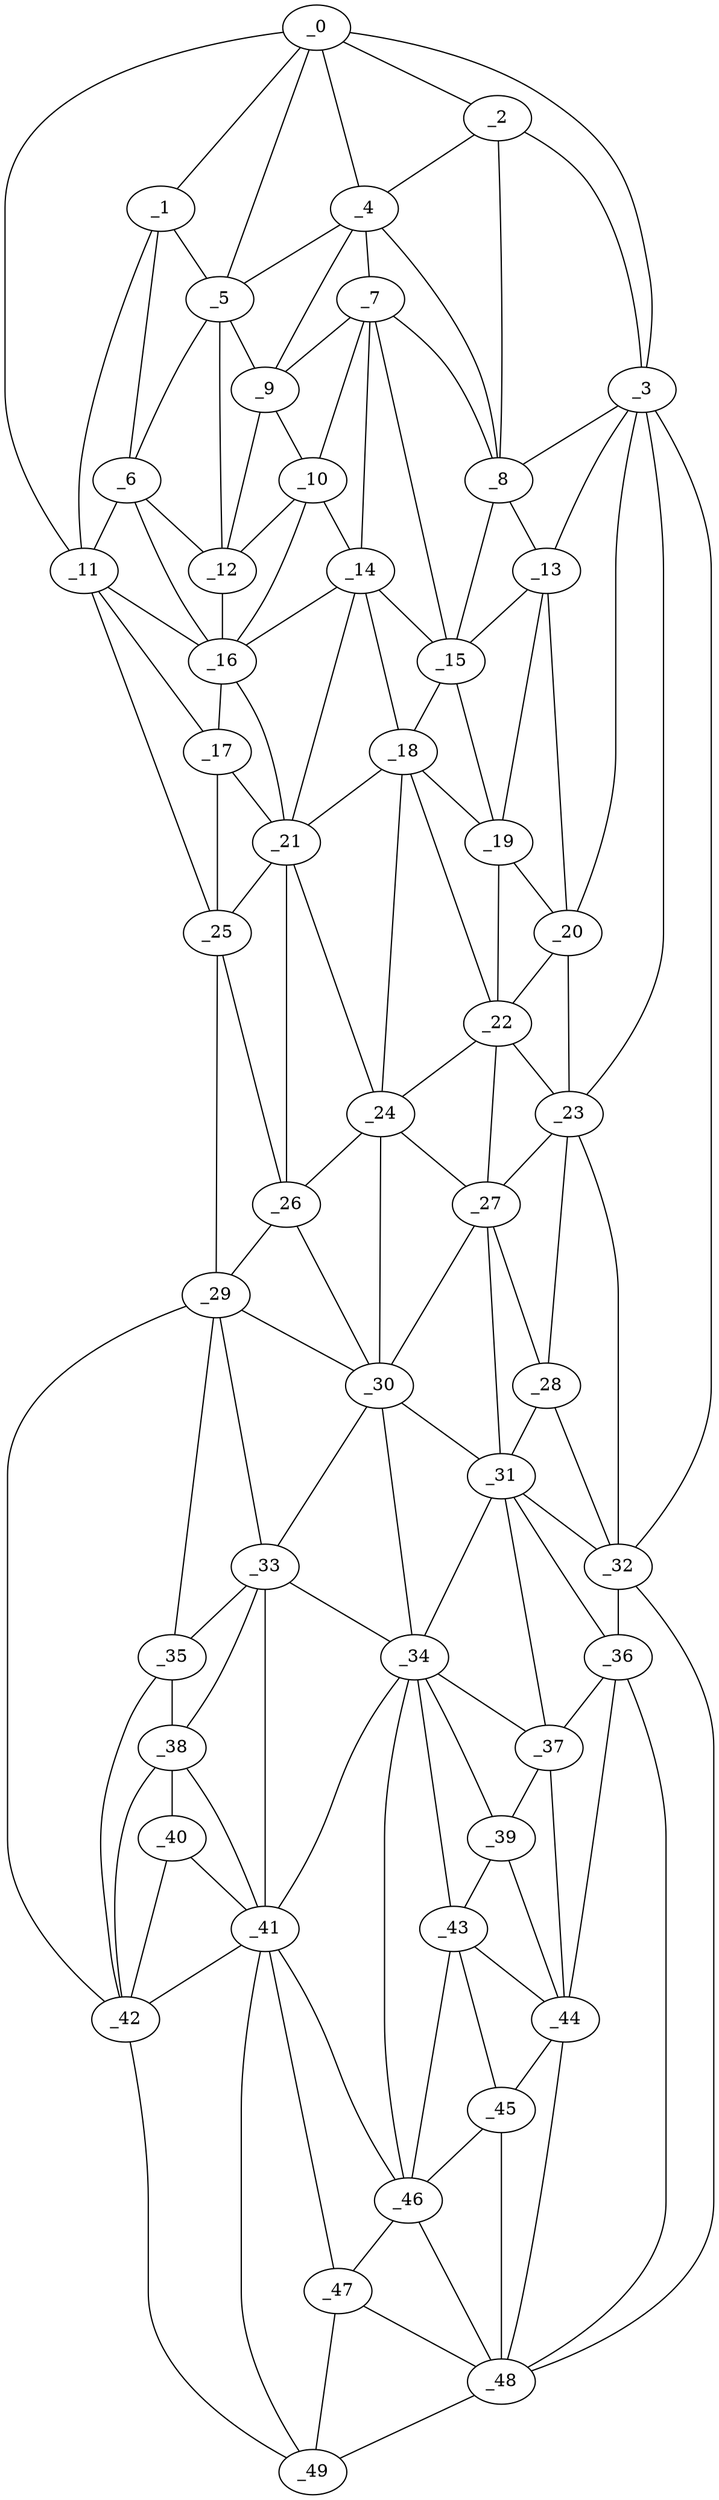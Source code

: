 graph "obj87__340.gxl" {
	_0	 [x=4,
		y=43];
	_1	 [x=18,
		y=40];
	_0 -- _1	 [valence=2];
	_2	 [x=23,
		y=90];
	_0 -- _2	 [valence=2];
	_3	 [x=23,
		y=96];
	_0 -- _3	 [valence=1];
	_4	 [x=28,
		y=76];
	_0 -- _4	 [valence=2];
	_5	 [x=29,
		y=54];
	_0 -- _5	 [valence=1];
	_11	 [x=40,
		y=32];
	_0 -- _11	 [valence=1];
	_1 -- _5	 [valence=2];
	_6	 [x=30,
		y=42];
	_1 -- _6	 [valence=2];
	_1 -- _11	 [valence=2];
	_2 -- _3	 [valence=1];
	_2 -- _4	 [valence=1];
	_8	 [x=33,
		y=90];
	_2 -- _8	 [valence=2];
	_3 -- _8	 [valence=1];
	_13	 [x=42,
		y=91];
	_3 -- _13	 [valence=1];
	_20	 [x=55,
		y=93];
	_3 -- _20	 [valence=2];
	_23	 [x=60,
		y=93];
	_3 -- _23	 [valence=2];
	_32	 [x=89,
		y=91];
	_3 -- _32	 [valence=1];
	_4 -- _5	 [valence=2];
	_7	 [x=32,
		y=74];
	_4 -- _7	 [valence=1];
	_4 -- _8	 [valence=2];
	_9	 [x=35,
		y=70];
	_4 -- _9	 [valence=2];
	_5 -- _6	 [valence=1];
	_5 -- _9	 [valence=1];
	_12	 [x=40,
		y=58];
	_5 -- _12	 [valence=1];
	_6 -- _11	 [valence=2];
	_6 -- _12	 [valence=2];
	_16	 [x=45,
		y=56];
	_6 -- _16	 [valence=2];
	_7 -- _8	 [valence=1];
	_7 -- _9	 [valence=2];
	_10	 [x=39,
		y=71];
	_7 -- _10	 [valence=2];
	_14	 [x=43,
		y=76];
	_7 -- _14	 [valence=2];
	_15	 [x=43,
		y=86];
	_7 -- _15	 [valence=2];
	_8 -- _13	 [valence=2];
	_8 -- _15	 [valence=2];
	_9 -- _10	 [valence=1];
	_9 -- _12	 [valence=1];
	_10 -- _12	 [valence=2];
	_10 -- _14	 [valence=1];
	_10 -- _16	 [valence=1];
	_11 -- _16	 [valence=2];
	_17	 [x=46,
		y=32];
	_11 -- _17	 [valence=1];
	_25	 [x=64,
		y=30];
	_11 -- _25	 [valence=1];
	_12 -- _16	 [valence=1];
	_13 -- _15	 [valence=1];
	_19	 [x=48,
		y=84];
	_13 -- _19	 [valence=1];
	_13 -- _20	 [valence=2];
	_14 -- _15	 [valence=2];
	_14 -- _16	 [valence=2];
	_18	 [x=48,
		y=79];
	_14 -- _18	 [valence=2];
	_21	 [x=57,
		y=57];
	_14 -- _21	 [valence=1];
	_15 -- _18	 [valence=1];
	_15 -- _19	 [valence=2];
	_16 -- _17	 [valence=2];
	_16 -- _21	 [valence=1];
	_17 -- _21	 [valence=2];
	_17 -- _25	 [valence=1];
	_18 -- _19	 [valence=2];
	_18 -- _21	 [valence=2];
	_22	 [x=59,
		y=85];
	_18 -- _22	 [valence=2];
	_24	 [x=63,
		y=74];
	_18 -- _24	 [valence=1];
	_19 -- _20	 [valence=2];
	_19 -- _22	 [valence=2];
	_20 -- _22	 [valence=1];
	_20 -- _23	 [valence=2];
	_21 -- _24	 [valence=2];
	_21 -- _25	 [valence=1];
	_26	 [x=66,
		y=60];
	_21 -- _26	 [valence=2];
	_22 -- _23	 [valence=2];
	_22 -- _24	 [valence=2];
	_27	 [x=69,
		y=84];
	_22 -- _27	 [valence=1];
	_23 -- _27	 [valence=2];
	_28	 [x=75,
		y=89];
	_23 -- _28	 [valence=2];
	_23 -- _32	 [valence=2];
	_24 -- _26	 [valence=1];
	_24 -- _27	 [valence=2];
	_30	 [x=78,
		y=59];
	_24 -- _30	 [valence=2];
	_25 -- _26	 [valence=2];
	_29	 [x=76,
		y=31];
	_25 -- _29	 [valence=1];
	_26 -- _29	 [valence=1];
	_26 -- _30	 [valence=1];
	_27 -- _28	 [valence=1];
	_27 -- _30	 [valence=2];
	_31	 [x=87,
		y=83];
	_27 -- _31	 [valence=2];
	_28 -- _31	 [valence=2];
	_28 -- _32	 [valence=1];
	_29 -- _30	 [valence=2];
	_33	 [x=91,
		y=44];
	_29 -- _33	 [valence=1];
	_35	 [x=95,
		y=35];
	_29 -- _35	 [valence=1];
	_42	 [x=107,
		y=37];
	_29 -- _42	 [valence=1];
	_30 -- _31	 [valence=2];
	_30 -- _33	 [valence=2];
	_34	 [x=94,
		y=71];
	_30 -- _34	 [valence=2];
	_31 -- _32	 [valence=2];
	_31 -- _34	 [valence=2];
	_36	 [x=95,
		y=89];
	_31 -- _36	 [valence=2];
	_37	 [x=97,
		y=80];
	_31 -- _37	 [valence=1];
	_32 -- _36	 [valence=2];
	_48	 [x=122,
		y=87];
	_32 -- _48	 [valence=1];
	_33 -- _34	 [valence=2];
	_33 -- _35	 [valence=2];
	_38	 [x=100,
		y=38];
	_33 -- _38	 [valence=1];
	_41	 [x=106,
		y=47];
	_33 -- _41	 [valence=2];
	_34 -- _37	 [valence=2];
	_39	 [x=104,
		y=77];
	_34 -- _39	 [valence=1];
	_34 -- _41	 [valence=2];
	_43	 [x=110,
		y=74];
	_34 -- _43	 [valence=2];
	_46	 [x=117,
		y=62];
	_34 -- _46	 [valence=1];
	_35 -- _38	 [valence=1];
	_35 -- _42	 [valence=2];
	_36 -- _37	 [valence=2];
	_44	 [x=112,
		y=83];
	_36 -- _44	 [valence=2];
	_36 -- _48	 [valence=1];
	_37 -- _39	 [valence=2];
	_37 -- _44	 [valence=2];
	_40	 [x=105,
		y=41];
	_38 -- _40	 [valence=1];
	_38 -- _41	 [valence=2];
	_38 -- _42	 [valence=2];
	_39 -- _43	 [valence=1];
	_39 -- _44	 [valence=2];
	_40 -- _41	 [valence=2];
	_40 -- _42	 [valence=2];
	_41 -- _42	 [valence=2];
	_41 -- _46	 [valence=2];
	_47	 [x=121,
		y=51];
	_41 -- _47	 [valence=1];
	_49	 [x=123,
		y=41];
	_41 -- _49	 [valence=1];
	_42 -- _49	 [valence=1];
	_43 -- _44	 [valence=1];
	_45	 [x=116,
		y=71];
	_43 -- _45	 [valence=2];
	_43 -- _46	 [valence=1];
	_44 -- _45	 [valence=2];
	_44 -- _48	 [valence=1];
	_45 -- _46	 [valence=2];
	_45 -- _48	 [valence=2];
	_46 -- _47	 [valence=2];
	_46 -- _48	 [valence=2];
	_47 -- _48	 [valence=1];
	_47 -- _49	 [valence=2];
	_48 -- _49	 [valence=1];
}
